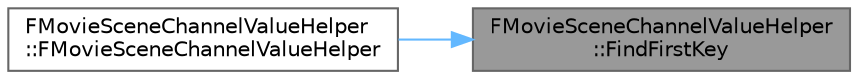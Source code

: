 digraph "FMovieSceneChannelValueHelper::FindFirstKey"
{
 // INTERACTIVE_SVG=YES
 // LATEX_PDF_SIZE
  bgcolor="transparent";
  edge [fontname=Helvetica,fontsize=10,labelfontname=Helvetica,labelfontsize=10];
  node [fontname=Helvetica,fontsize=10,shape=box,height=0.2,width=0.4];
  rankdir="RL";
  Node1 [id="Node000001",label="FMovieSceneChannelValueHelper\l::FindFirstKey",height=0.2,width=0.4,color="gray40", fillcolor="grey60", style="filled", fontcolor="black",tooltip="Attempt to find a single key handle that exists on the specified channel."];
  Node1 -> Node2 [id="edge1_Node000001_Node000002",dir="back",color="steelblue1",style="solid",tooltip=" "];
  Node2 [id="Node000002",label="FMovieSceneChannelValueHelper\l::FMovieSceneChannelValueHelper",height=0.2,width=0.4,color="grey40", fillcolor="white", style="filled",URL="$d3/d38/structFMovieSceneChannelValueHelper.html#a4b156a3663c8230351d6f24a95590b18",tooltip="Construction from a channel handle, a pointer to an external user-facing value on the key struct,..."];
}
